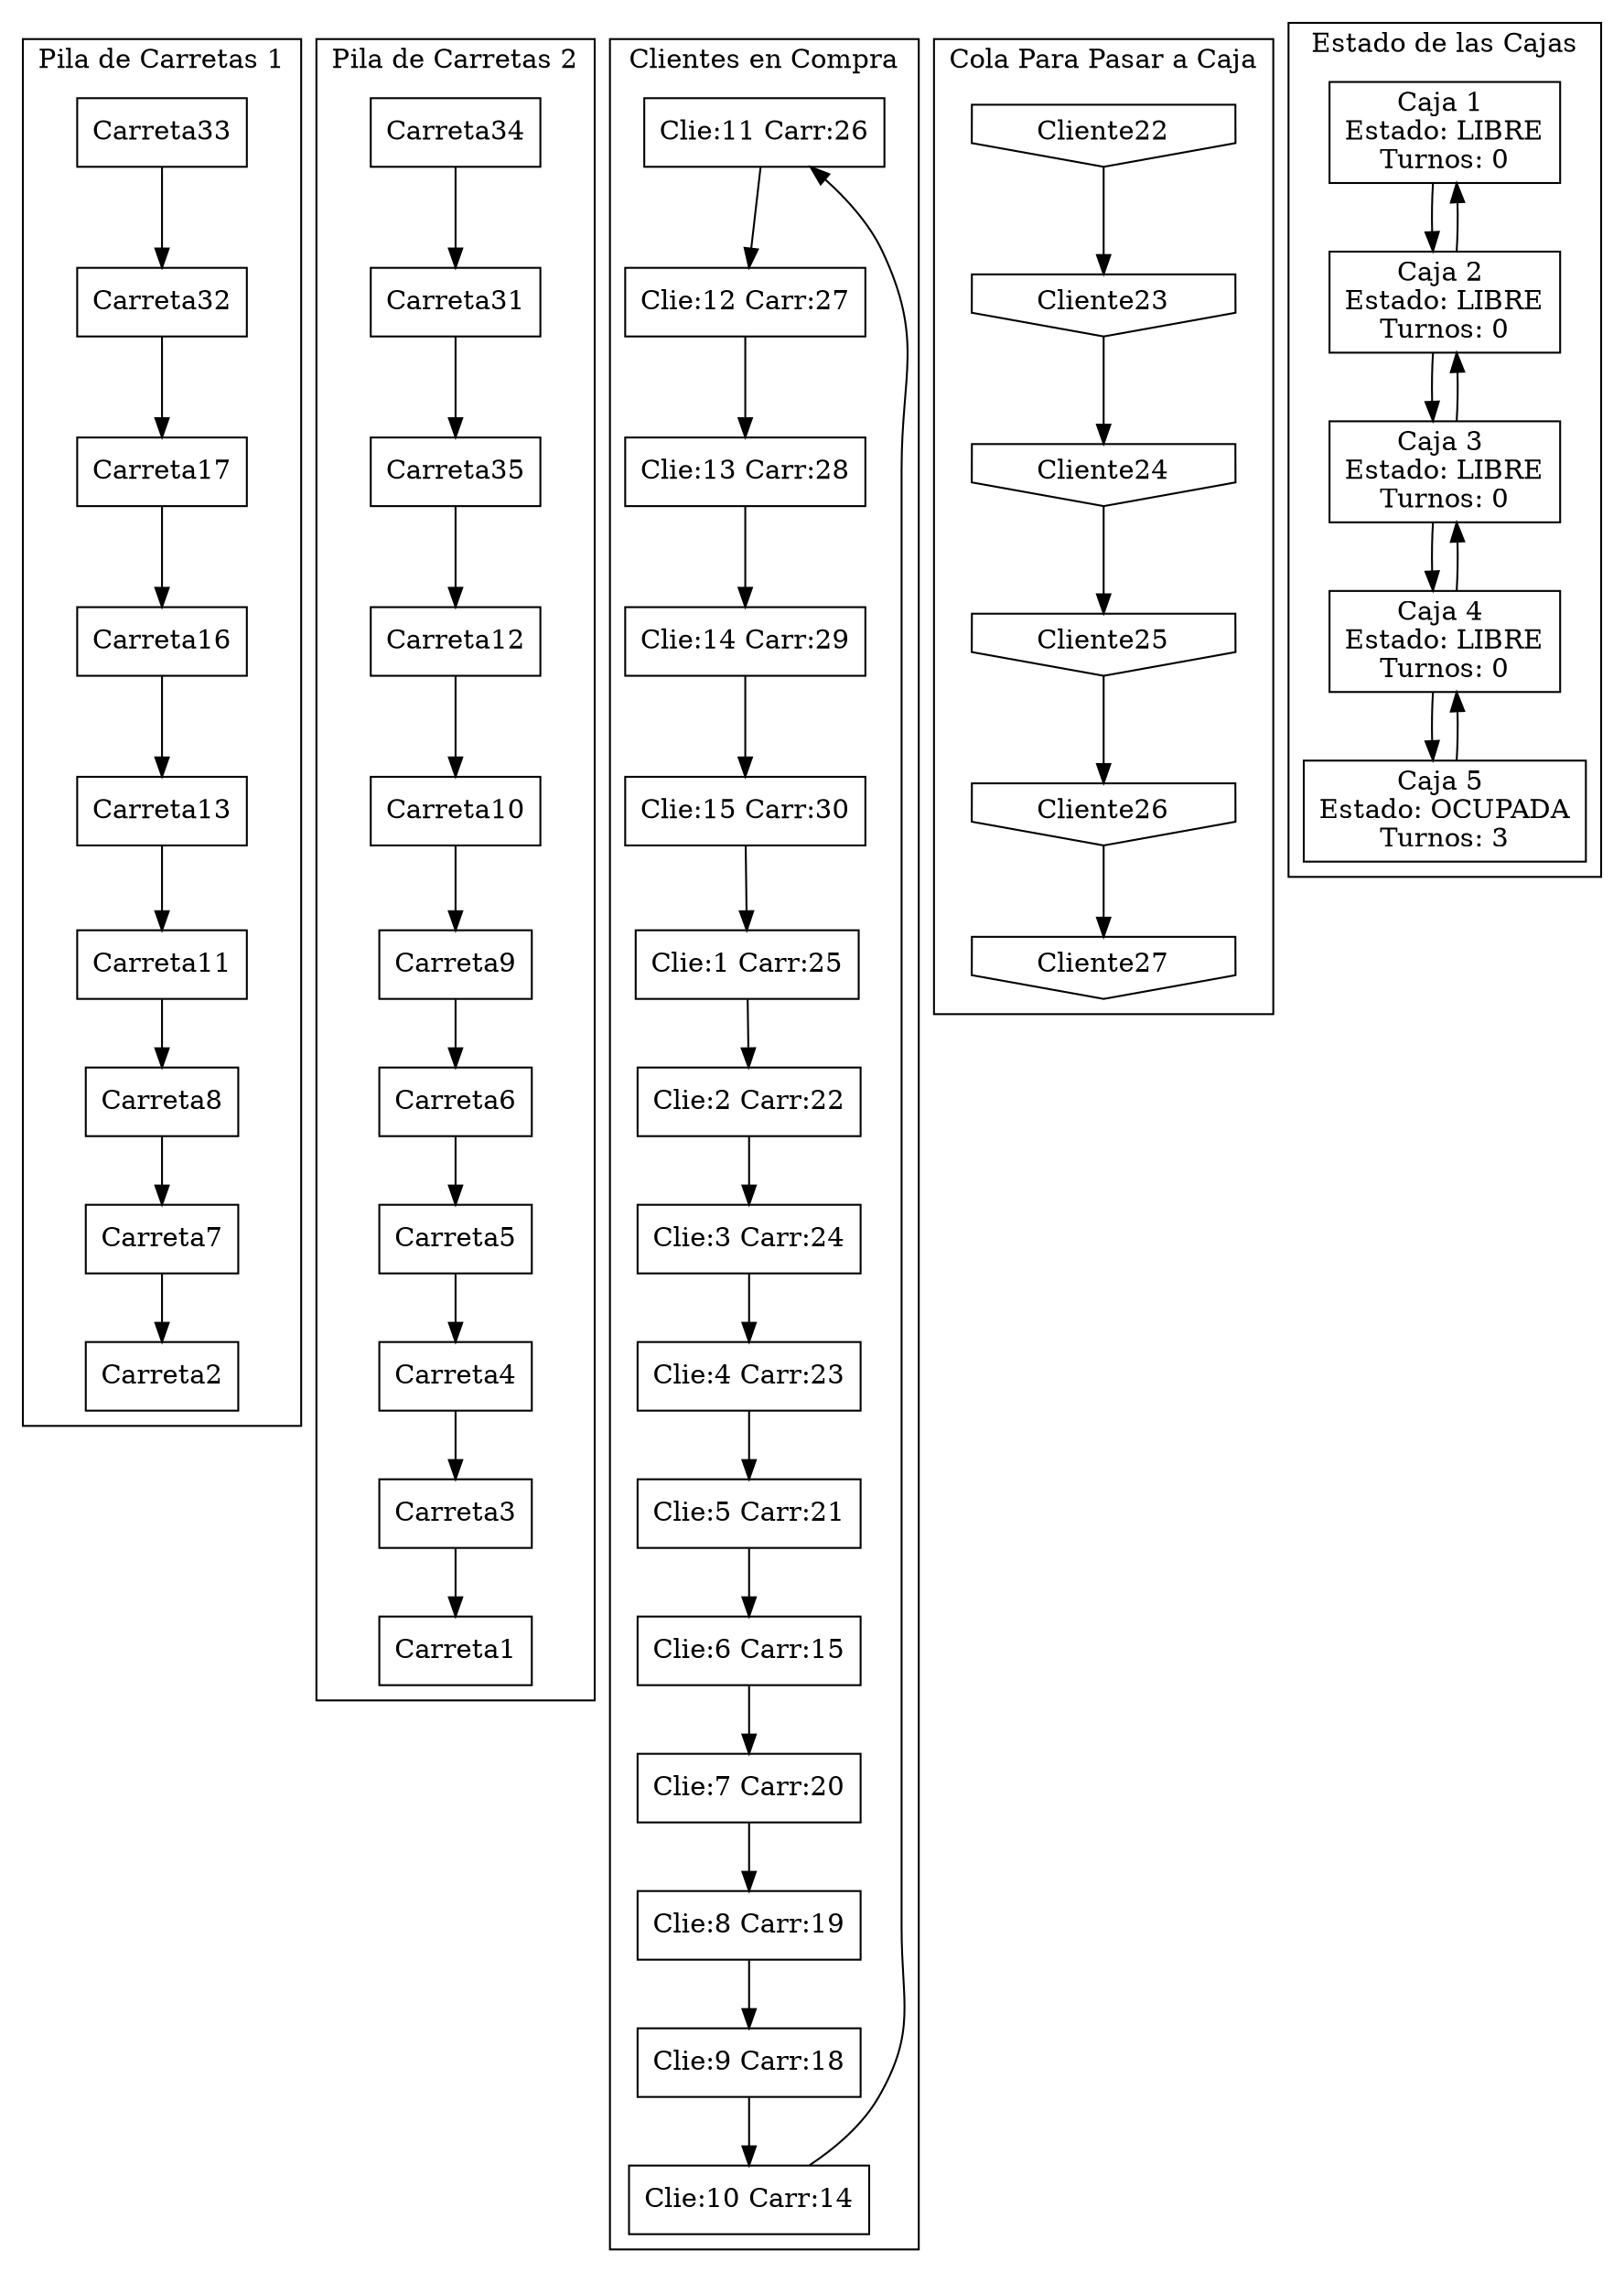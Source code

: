 digraph Simulacion {
subgraph cluster_colaEsperaCarretas {
node[shape="invhouse"];

label="Cola Para Carretas";
}
subgraph cluster_pilaCarretas1 {
node[shape="rectangle"];
Carreta33;
 Carreta32;
 Carreta17;
 Carreta16;
 Carreta13;
 Carreta11;
 Carreta8;
 Carreta7;
 Carreta2;
 Carreta33 -> Carreta32;
 Carreta32 -> Carreta17;
 Carreta17 -> Carreta16;
 Carreta16 -> Carreta13;
 Carreta13 -> Carreta11;
 Carreta11 -> Carreta8;
 Carreta8 -> Carreta7;
 Carreta7 -> Carreta2;
 
label="Pila de Carretas 1";
}
subgraph cluster_pilaCarretas2 {
node[shape="rectangle"];
Carreta34;
 Carreta31;
 Carreta35;
 Carreta12;
 Carreta10;
 Carreta9;
 Carreta6;
 Carreta5;
 Carreta4;
 Carreta3;
 Carreta1;
 Carreta34 -> Carreta31;
 Carreta31 -> Carreta35;
 Carreta35 -> Carreta12;
 Carreta12 -> Carreta10;
 Carreta10 -> Carreta9;
 Carreta9 -> Carreta6;
 Carreta6 -> Carreta5;
 Carreta5 -> Carreta4;
 Carreta4 -> Carreta3;
 Carreta3 -> Carreta1;
 
label="Pila de Carretas 2";
}
subgraph cluster_listaCompras {
node[shape="rectangle"];
Cliente11[label="Clie:11 Carr:26"];
Cliente12[label="Clie:12 Carr:27"];
Cliente13[label="Clie:13 Carr:28"];
Cliente14[label="Clie:14 Carr:29"];
Cliente15[label="Clie:15 Carr:30"];
Cliente1[label="Clie:1 Carr:25"];
Cliente2[label="Clie:2 Carr:22"];
Cliente3[label="Clie:3 Carr:24"];
Cliente4[label="Clie:4 Carr:23"];
Cliente5[label="Clie:5 Carr:21"];
Cliente6[label="Clie:6 Carr:15"];
Cliente7[label="Clie:7 Carr:20"];
Cliente8[label="Clie:8 Carr:19"];
Cliente9[label="Clie:9 Carr:18"];
Cliente10[label="Clie:10 Carr:14"];
Cliente11 -> Cliente12;
Cliente12 -> Cliente13;
Cliente13 -> Cliente14;
Cliente14 -> Cliente15;
Cliente15 -> Cliente1;
Cliente1 -> Cliente2;
Cliente2 -> Cliente3;
Cliente3 -> Cliente4;
Cliente4 -> Cliente5;
Cliente5 -> Cliente6;
Cliente6 -> Cliente7;
Cliente7 -> Cliente8;
Cliente8 -> Cliente9;
Cliente9 -> Cliente10;
Cliente10 -> Cliente11;

label="Clientes en Compra";
}
subgraph cluster_colaPagos {
node[shape="invhouse"];
Cliente22;
Cliente23;
Cliente24;
Cliente25;
Cliente26;
Cliente27;
Cliente22 -> Cliente23;
Cliente23 -> Cliente24;
Cliente24 -> Cliente25;
Cliente25 -> Cliente26;
Cliente26 -> Cliente27;

label="Cola Para Pasar a Caja";
}
subgraph cluster_listaCajas {
node[shape="rectangle"];
Caja1[label="Caja 1 \nEstado: LIBRE\nTurnos: 0"];
Caja2[label="Caja 2 \nEstado: LIBRE\nTurnos: 0"];
Caja3[label="Caja 3 \nEstado: LIBRE\nTurnos: 0"];
Caja4[label="Caja 4 \nEstado: LIBRE\nTurnos: 0"];
Caja5[label="Caja 5 \nEstado: OCUPADA\nTurnos: 3"];
Caja1 -> Caja2;
Caja2 -> Caja3;
Caja3 -> Caja4;
Caja4 -> Caja5;
Caja5 -> Caja4;
Caja4 -> Caja3;
Caja3 -> Caja2;
Caja2 -> Caja1;

label="Estado de las Cajas";
}
}